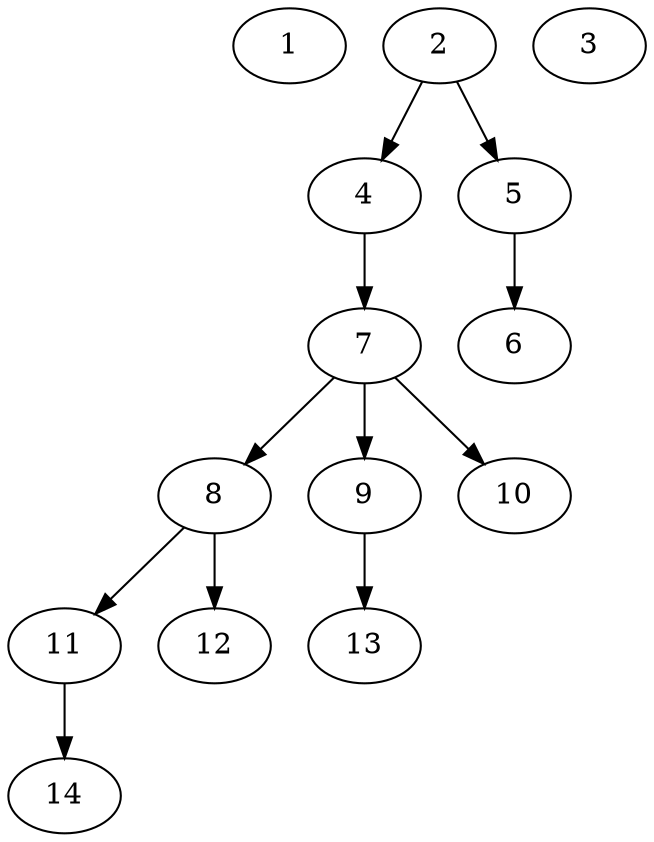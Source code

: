 // DAG (tier=1-easy, mode=data, n=14, ccr=0.314, fat=0.455, density=0.334, regular=0.687, jump=0.057, mindata=1048576, maxdata=8388608)
// DAG automatically generated by daggen at Sun Aug 24 16:33:33 2025
// /home/ermia/Project/Environments/daggen/bin/daggen --dot --ccr 0.314 --fat 0.455 --regular 0.687 --density 0.334 --jump 0.057 --mindata 1048576 --maxdata 8388608 -n 14 
digraph G {
  1 [size="332251169670053632", alpha="0.13", expect_size="166125584835026816"]
  2 [size="921805033514774016", alpha="0.04", expect_size="460902516757387008"]
  2 -> 4 [size ="373088046809088"]
  2 -> 5 [size ="373088046809088"]
  3 [size="4361417620817491", alpha="0.14", expect_size="2180708810408745"]
  4 [size="573961233380280", alpha="0.06", expect_size="286980616690140"]
  4 -> 7 [size ="68807523565568"]
  5 [size="8843551608126078", alpha="0.00", expect_size="4421775804063039"]
  5 -> 6 [size ="285315214344192"]
  6 [size="133638101518673008", alpha="0.08", expect_size="66819050759336504"]
  7 [size="144171252595426624", alpha="0.14", expect_size="72085626297713312"]
  7 -> 8 [size ="146849763688448"]
  7 -> 9 [size ="146849763688448"]
  7 -> 10 [size ="146849763688448"]
  8 [size="2288945807933571072", alpha="0.09", expect_size="1144472903966785536"]
  8 -> 11 [size ="13894630244352"]
  8 -> 12 [size ="13894630244352"]
  9 [size="34042466046836736000", alpha="0.02", expect_size="17021233023418368000"]
  9 -> 13 [size ="84030573772800"]
  10 [size="36486542735238496256", alpha="0.12", expect_size="18243271367619248128"]
  11 [size="88778764579790352", alpha="0.14", expect_size="44389382289895176"]
  11 -> 14 [size ="145030341722112"]
  12 [size="587005913390662", alpha="0.16", expect_size="293502956695331"]
  13 [size="192738364357926191104", alpha="0.07", expect_size="96369182178963095552"]
  14 [size="8343656585924043", alpha="0.07", expect_size="4171828292962021"]
}
